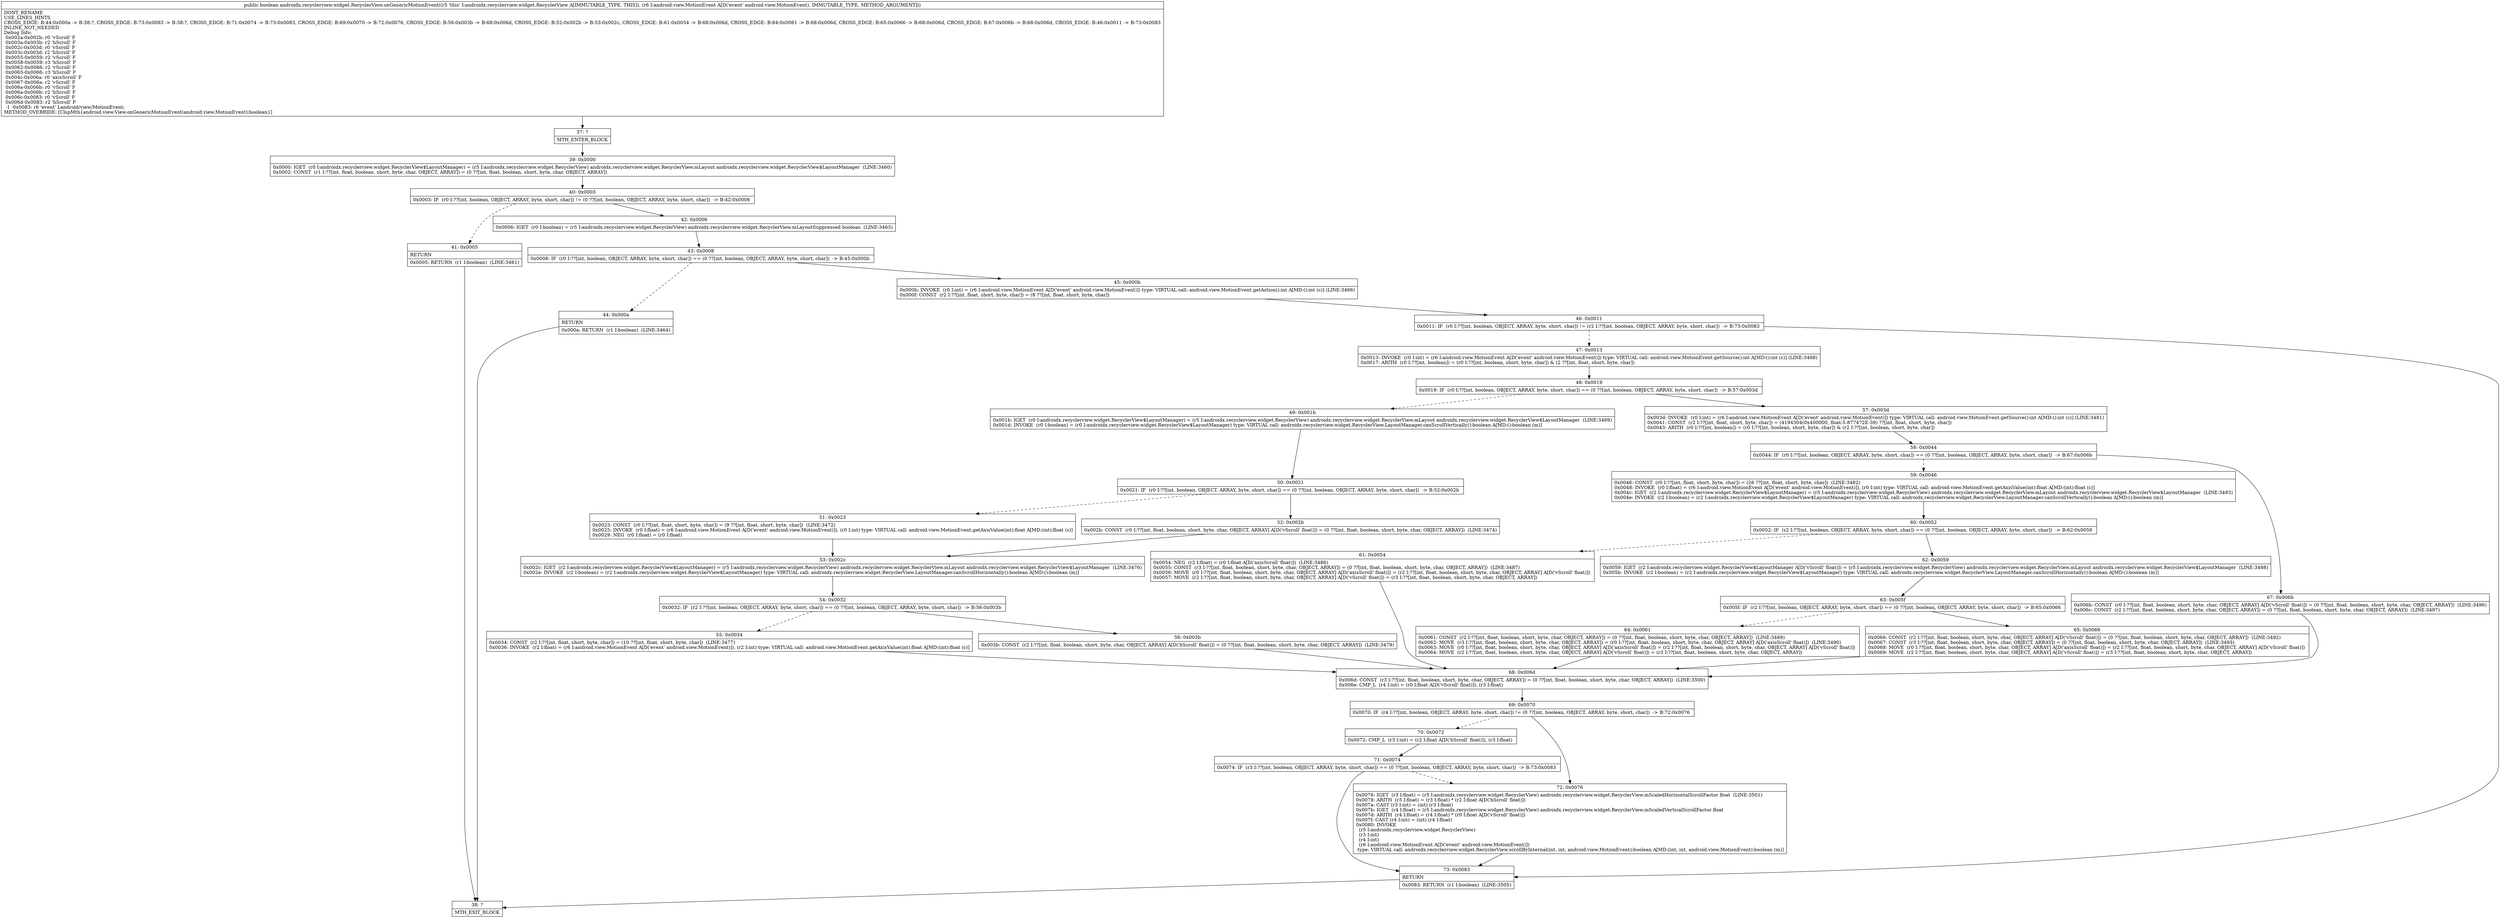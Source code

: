 digraph "CFG forandroidx.recyclerview.widget.RecyclerView.onGenericMotionEvent(Landroid\/view\/MotionEvent;)Z" {
Node_37 [shape=record,label="{37\:\ ?|MTH_ENTER_BLOCK\l}"];
Node_39 [shape=record,label="{39\:\ 0x0000|0x0000: IGET  (r0 I:androidx.recyclerview.widget.RecyclerView$LayoutManager) = (r5 I:androidx.recyclerview.widget.RecyclerView) androidx.recyclerview.widget.RecyclerView.mLayout androidx.recyclerview.widget.RecyclerView$LayoutManager  (LINE:3460)\l0x0002: CONST  (r1 I:??[int, float, boolean, short, byte, char, OBJECT, ARRAY]) = (0 ??[int, float, boolean, short, byte, char, OBJECT, ARRAY]) \l}"];
Node_40 [shape=record,label="{40\:\ 0x0003|0x0003: IF  (r0 I:??[int, boolean, OBJECT, ARRAY, byte, short, char]) != (0 ??[int, boolean, OBJECT, ARRAY, byte, short, char])  \-\> B:42:0x0006 \l}"];
Node_41 [shape=record,label="{41\:\ 0x0005|RETURN\l|0x0005: RETURN  (r1 I:boolean)  (LINE:3461)\l}"];
Node_38 [shape=record,label="{38\:\ ?|MTH_EXIT_BLOCK\l}"];
Node_42 [shape=record,label="{42\:\ 0x0006|0x0006: IGET  (r0 I:boolean) = (r5 I:androidx.recyclerview.widget.RecyclerView) androidx.recyclerview.widget.RecyclerView.mLayoutSuppressed boolean  (LINE:3463)\l}"];
Node_43 [shape=record,label="{43\:\ 0x0008|0x0008: IF  (r0 I:??[int, boolean, OBJECT, ARRAY, byte, short, char]) == (0 ??[int, boolean, OBJECT, ARRAY, byte, short, char])  \-\> B:45:0x000b \l}"];
Node_44 [shape=record,label="{44\:\ 0x000a|RETURN\l|0x000a: RETURN  (r1 I:boolean)  (LINE:3464)\l}"];
Node_45 [shape=record,label="{45\:\ 0x000b|0x000b: INVOKE  (r0 I:int) = (r6 I:android.view.MotionEvent A[D('event' android.view.MotionEvent)]) type: VIRTUAL call: android.view.MotionEvent.getAction():int A[MD:():int (c)] (LINE:3466)\l0x000f: CONST  (r2 I:??[int, float, short, byte, char]) = (8 ??[int, float, short, byte, char]) \l}"];
Node_46 [shape=record,label="{46\:\ 0x0011|0x0011: IF  (r0 I:??[int, boolean, OBJECT, ARRAY, byte, short, char]) != (r2 I:??[int, boolean, OBJECT, ARRAY, byte, short, char])  \-\> B:73:0x0083 \l}"];
Node_47 [shape=record,label="{47\:\ 0x0013|0x0013: INVOKE  (r0 I:int) = (r6 I:android.view.MotionEvent A[D('event' android.view.MotionEvent)]) type: VIRTUAL call: android.view.MotionEvent.getSource():int A[MD:():int (c)] (LINE:3468)\l0x0017: ARITH  (r0 I:??[int, boolean]) = (r0 I:??[int, boolean, short, byte, char]) & (2 ??[int, float, short, byte, char]) \l}"];
Node_48 [shape=record,label="{48\:\ 0x0019|0x0019: IF  (r0 I:??[int, boolean, OBJECT, ARRAY, byte, short, char]) == (0 ??[int, boolean, OBJECT, ARRAY, byte, short, char])  \-\> B:57:0x003d \l}"];
Node_49 [shape=record,label="{49\:\ 0x001b|0x001b: IGET  (r0 I:androidx.recyclerview.widget.RecyclerView$LayoutManager) = (r5 I:androidx.recyclerview.widget.RecyclerView) androidx.recyclerview.widget.RecyclerView.mLayout androidx.recyclerview.widget.RecyclerView$LayoutManager  (LINE:3469)\l0x001d: INVOKE  (r0 I:boolean) = (r0 I:androidx.recyclerview.widget.RecyclerView$LayoutManager) type: VIRTUAL call: androidx.recyclerview.widget.RecyclerView.LayoutManager.canScrollVertically():boolean A[MD:():boolean (m)]\l}"];
Node_50 [shape=record,label="{50\:\ 0x0021|0x0021: IF  (r0 I:??[int, boolean, OBJECT, ARRAY, byte, short, char]) == (0 ??[int, boolean, OBJECT, ARRAY, byte, short, char])  \-\> B:52:0x002b \l}"];
Node_51 [shape=record,label="{51\:\ 0x0023|0x0023: CONST  (r0 I:??[int, float, short, byte, char]) = (9 ??[int, float, short, byte, char])  (LINE:3472)\l0x0025: INVOKE  (r0 I:float) = (r6 I:android.view.MotionEvent A[D('event' android.view.MotionEvent)]), (r0 I:int) type: VIRTUAL call: android.view.MotionEvent.getAxisValue(int):float A[MD:(int):float (c)]\l0x0029: NEG  (r0 I:float) = (r0 I:float) \l}"];
Node_53 [shape=record,label="{53\:\ 0x002c|0x002c: IGET  (r2 I:androidx.recyclerview.widget.RecyclerView$LayoutManager) = (r5 I:androidx.recyclerview.widget.RecyclerView) androidx.recyclerview.widget.RecyclerView.mLayout androidx.recyclerview.widget.RecyclerView$LayoutManager  (LINE:3476)\l0x002e: INVOKE  (r2 I:boolean) = (r2 I:androidx.recyclerview.widget.RecyclerView$LayoutManager) type: VIRTUAL call: androidx.recyclerview.widget.RecyclerView.LayoutManager.canScrollHorizontally():boolean A[MD:():boolean (m)]\l}"];
Node_54 [shape=record,label="{54\:\ 0x0032|0x0032: IF  (r2 I:??[int, boolean, OBJECT, ARRAY, byte, short, char]) == (0 ??[int, boolean, OBJECT, ARRAY, byte, short, char])  \-\> B:56:0x003b \l}"];
Node_55 [shape=record,label="{55\:\ 0x0034|0x0034: CONST  (r2 I:??[int, float, short, byte, char]) = (10 ??[int, float, short, byte, char])  (LINE:3477)\l0x0036: INVOKE  (r2 I:float) = (r6 I:android.view.MotionEvent A[D('event' android.view.MotionEvent)]), (r2 I:int) type: VIRTUAL call: android.view.MotionEvent.getAxisValue(int):float A[MD:(int):float (c)]\l}"];
Node_68 [shape=record,label="{68\:\ 0x006d|0x006d: CONST  (r3 I:??[int, float, boolean, short, byte, char, OBJECT, ARRAY]) = (0 ??[int, float, boolean, short, byte, char, OBJECT, ARRAY])  (LINE:3500)\l0x006e: CMP_L  (r4 I:int) = (r0 I:float A[D('vScroll' float)]), (r3 I:float) \l}"];
Node_69 [shape=record,label="{69\:\ 0x0070|0x0070: IF  (r4 I:??[int, boolean, OBJECT, ARRAY, byte, short, char]) != (0 ??[int, boolean, OBJECT, ARRAY, byte, short, char])  \-\> B:72:0x0076 \l}"];
Node_70 [shape=record,label="{70\:\ 0x0072|0x0072: CMP_L  (r3 I:int) = (r2 I:float A[D('hScroll' float)]), (r3 I:float) \l}"];
Node_71 [shape=record,label="{71\:\ 0x0074|0x0074: IF  (r3 I:??[int, boolean, OBJECT, ARRAY, byte, short, char]) == (0 ??[int, boolean, OBJECT, ARRAY, byte, short, char])  \-\> B:73:0x0083 \l}"];
Node_72 [shape=record,label="{72\:\ 0x0076|0x0076: IGET  (r3 I:float) = (r5 I:androidx.recyclerview.widget.RecyclerView) androidx.recyclerview.widget.RecyclerView.mScaledHorizontalScrollFactor float  (LINE:3501)\l0x0078: ARITH  (r3 I:float) = (r3 I:float) * (r2 I:float A[D('hScroll' float)]) \l0x007a: CAST (r3 I:int) = (int) (r3 I:float) \l0x007b: IGET  (r4 I:float) = (r5 I:androidx.recyclerview.widget.RecyclerView) androidx.recyclerview.widget.RecyclerView.mScaledVerticalScrollFactor float \l0x007d: ARITH  (r4 I:float) = (r4 I:float) * (r0 I:float A[D('vScroll' float)]) \l0x007f: CAST (r4 I:int) = (int) (r4 I:float) \l0x0080: INVOKE  \l  (r5 I:androidx.recyclerview.widget.RecyclerView)\l  (r3 I:int)\l  (r4 I:int)\l  (r6 I:android.view.MotionEvent A[D('event' android.view.MotionEvent)])\l type: VIRTUAL call: androidx.recyclerview.widget.RecyclerView.scrollByInternal(int, int, android.view.MotionEvent):boolean A[MD:(int, int, android.view.MotionEvent):boolean (m)]\l}"];
Node_56 [shape=record,label="{56\:\ 0x003b|0x003b: CONST  (r2 I:??[int, float, boolean, short, byte, char, OBJECT, ARRAY] A[D('hScroll' float)]) = (0 ??[int, float, boolean, short, byte, char, OBJECT, ARRAY])  (LINE:3479)\l}"];
Node_52 [shape=record,label="{52\:\ 0x002b|0x002b: CONST  (r0 I:??[int, float, boolean, short, byte, char, OBJECT, ARRAY] A[D('vScroll' float)]) = (0 ??[int, float, boolean, short, byte, char, OBJECT, ARRAY])  (LINE:3474)\l}"];
Node_57 [shape=record,label="{57\:\ 0x003d|0x003d: INVOKE  (r0 I:int) = (r6 I:android.view.MotionEvent A[D('event' android.view.MotionEvent)]) type: VIRTUAL call: android.view.MotionEvent.getSource():int A[MD:():int (c)] (LINE:3481)\l0x0041: CONST  (r2 I:??[int, float, short, byte, char]) = (4194304(0x400000, float:5.877472E\-39) ??[int, float, short, byte, char]) \l0x0043: ARITH  (r0 I:??[int, boolean]) = (r0 I:??[int, boolean, short, byte, char]) & (r2 I:??[int, boolean, short, byte, char]) \l}"];
Node_58 [shape=record,label="{58\:\ 0x0044|0x0044: IF  (r0 I:??[int, boolean, OBJECT, ARRAY, byte, short, char]) == (0 ??[int, boolean, OBJECT, ARRAY, byte, short, char])  \-\> B:67:0x006b \l}"];
Node_59 [shape=record,label="{59\:\ 0x0046|0x0046: CONST  (r0 I:??[int, float, short, byte, char]) = (26 ??[int, float, short, byte, char])  (LINE:3482)\l0x0048: INVOKE  (r0 I:float) = (r6 I:android.view.MotionEvent A[D('event' android.view.MotionEvent)]), (r0 I:int) type: VIRTUAL call: android.view.MotionEvent.getAxisValue(int):float A[MD:(int):float (c)]\l0x004c: IGET  (r2 I:androidx.recyclerview.widget.RecyclerView$LayoutManager) = (r5 I:androidx.recyclerview.widget.RecyclerView) androidx.recyclerview.widget.RecyclerView.mLayout androidx.recyclerview.widget.RecyclerView$LayoutManager  (LINE:3483)\l0x004e: INVOKE  (r2 I:boolean) = (r2 I:androidx.recyclerview.widget.RecyclerView$LayoutManager) type: VIRTUAL call: androidx.recyclerview.widget.RecyclerView.LayoutManager.canScrollVertically():boolean A[MD:():boolean (m)]\l}"];
Node_60 [shape=record,label="{60\:\ 0x0052|0x0052: IF  (r2 I:??[int, boolean, OBJECT, ARRAY, byte, short, char]) == (0 ??[int, boolean, OBJECT, ARRAY, byte, short, char])  \-\> B:62:0x0059 \l}"];
Node_61 [shape=record,label="{61\:\ 0x0054|0x0054: NEG  (r2 I:float) = (r0 I:float A[D('axisScroll' float)])  (LINE:3486)\l0x0055: CONST  (r3 I:??[int, float, boolean, short, byte, char, OBJECT, ARRAY]) = (0 ??[int, float, boolean, short, byte, char, OBJECT, ARRAY])  (LINE:3487)\l0x0056: MOVE  (r0 I:??[int, float, boolean, short, byte, char, OBJECT, ARRAY] A[D('axisScroll' float)]) = (r2 I:??[int, float, boolean, short, byte, char, OBJECT, ARRAY] A[D('vScroll' float)]) \l0x0057: MOVE  (r2 I:??[int, float, boolean, short, byte, char, OBJECT, ARRAY] A[D('vScroll' float)]) = (r3 I:??[int, float, boolean, short, byte, char, OBJECT, ARRAY]) \l}"];
Node_62 [shape=record,label="{62\:\ 0x0059|0x0059: IGET  (r2 I:androidx.recyclerview.widget.RecyclerView$LayoutManager A[D('vScroll' float)]) = (r5 I:androidx.recyclerview.widget.RecyclerView) androidx.recyclerview.widget.RecyclerView.mLayout androidx.recyclerview.widget.RecyclerView$LayoutManager  (LINE:3488)\l0x005b: INVOKE  (r2 I:boolean) = (r2 I:androidx.recyclerview.widget.RecyclerView$LayoutManager) type: VIRTUAL call: androidx.recyclerview.widget.RecyclerView.LayoutManager.canScrollHorizontally():boolean A[MD:():boolean (m)]\l}"];
Node_63 [shape=record,label="{63\:\ 0x005f|0x005f: IF  (r2 I:??[int, boolean, OBJECT, ARRAY, byte, short, char]) == (0 ??[int, boolean, OBJECT, ARRAY, byte, short, char])  \-\> B:65:0x0066 \l}"];
Node_64 [shape=record,label="{64\:\ 0x0061|0x0061: CONST  (r2 I:??[int, float, boolean, short, byte, char, OBJECT, ARRAY]) = (0 ??[int, float, boolean, short, byte, char, OBJECT, ARRAY])  (LINE:3489)\l0x0062: MOVE  (r3 I:??[int, float, boolean, short, byte, char, OBJECT, ARRAY]) = (r0 I:??[int, float, boolean, short, byte, char, OBJECT, ARRAY] A[D('axisScroll' float)])  (LINE:3490)\l0x0063: MOVE  (r0 I:??[int, float, boolean, short, byte, char, OBJECT, ARRAY] A[D('axisScroll' float)]) = (r2 I:??[int, float, boolean, short, byte, char, OBJECT, ARRAY] A[D('vScroll' float)]) \l0x0064: MOVE  (r2 I:??[int, float, boolean, short, byte, char, OBJECT, ARRAY] A[D('vScroll' float)]) = (r3 I:??[int, float, boolean, short, byte, char, OBJECT, ARRAY]) \l}"];
Node_65 [shape=record,label="{65\:\ 0x0066|0x0066: CONST  (r2 I:??[int, float, boolean, short, byte, char, OBJECT, ARRAY] A[D('vScroll' float)]) = (0 ??[int, float, boolean, short, byte, char, OBJECT, ARRAY])  (LINE:3492)\l0x0067: CONST  (r3 I:??[int, float, boolean, short, byte, char, OBJECT, ARRAY]) = (0 ??[int, float, boolean, short, byte, char, OBJECT, ARRAY])  (LINE:3493)\l0x0068: MOVE  (r0 I:??[int, float, boolean, short, byte, char, OBJECT, ARRAY] A[D('axisScroll' float)]) = (r2 I:??[int, float, boolean, short, byte, char, OBJECT, ARRAY] A[D('vScroll' float)]) \l0x0069: MOVE  (r2 I:??[int, float, boolean, short, byte, char, OBJECT, ARRAY] A[D('vScroll' float)]) = (r3 I:??[int, float, boolean, short, byte, char, OBJECT, ARRAY]) \l}"];
Node_67 [shape=record,label="{67\:\ 0x006b|0x006b: CONST  (r0 I:??[int, float, boolean, short, byte, char, OBJECT, ARRAY] A[D('vScroll' float)]) = (0 ??[int, float, boolean, short, byte, char, OBJECT, ARRAY])  (LINE:3496)\l0x006c: CONST  (r2 I:??[int, float, boolean, short, byte, char, OBJECT, ARRAY]) = (0 ??[int, float, boolean, short, byte, char, OBJECT, ARRAY])  (LINE:3497)\l}"];
Node_73 [shape=record,label="{73\:\ 0x0083|RETURN\l|0x0083: RETURN  (r1 I:boolean)  (LINE:3505)\l}"];
MethodNode[shape=record,label="{public boolean androidx.recyclerview.widget.RecyclerView.onGenericMotionEvent((r5 'this' I:androidx.recyclerview.widget.RecyclerView A[IMMUTABLE_TYPE, THIS]), (r6 I:android.view.MotionEvent A[D('event' android.view.MotionEvent), IMMUTABLE_TYPE, METHOD_ARGUMENT]))  | DONT_RENAME\lUSE_LINES_HINTS\lCROSS_EDGE: B:44:0x000a \-\> B:38:?, CROSS_EDGE: B:73:0x0083 \-\> B:38:?, CROSS_EDGE: B:71:0x0074 \-\> B:73:0x0083, CROSS_EDGE: B:69:0x0070 \-\> B:72:0x0076, CROSS_EDGE: B:56:0x003b \-\> B:68:0x006d, CROSS_EDGE: B:52:0x002b \-\> B:53:0x002c, CROSS_EDGE: B:61:0x0054 \-\> B:68:0x006d, CROSS_EDGE: B:64:0x0061 \-\> B:68:0x006d, CROSS_EDGE: B:65:0x0066 \-\> B:68:0x006d, CROSS_EDGE: B:67:0x006b \-\> B:68:0x006d, CROSS_EDGE: B:46:0x0011 \-\> B:73:0x0083\lINLINE_NOT_NEEDED\lDebug Info:\l  0x002a\-0x002b: r0 'vScroll' F\l  0x003a\-0x003b: r2 'hScroll' F\l  0x002c\-0x003d: r0 'vScroll' F\l  0x003c\-0x003d: r2 'hScroll' F\l  0x0055\-0x0059: r2 'vScroll' F\l  0x0058\-0x0059: r3 'hScroll' F\l  0x0062\-0x0066: r2 'vScroll' F\l  0x0065\-0x0066: r3 'hScroll' F\l  0x004c\-0x006a: r0 'axisScroll' F\l  0x0067\-0x006a: r2 'vScroll' F\l  0x006a\-0x006b: r0 'vScroll' F\l  0x006a\-0x006b: r2 'hScroll' F\l  0x006c\-0x0083: r0 'vScroll' F\l  0x006d\-0x0083: r2 'hScroll' F\l  \-1 \-0x0083: r6 'event' Landroid\/view\/MotionEvent;\lMETHOD_OVERRIDE: [ClspMth\{android.view.View.onGenericMotionEvent(android.view.MotionEvent):boolean\}]\l}"];
MethodNode -> Node_37;Node_37 -> Node_39;
Node_39 -> Node_40;
Node_40 -> Node_41[style=dashed];
Node_40 -> Node_42;
Node_41 -> Node_38;
Node_42 -> Node_43;
Node_43 -> Node_44[style=dashed];
Node_43 -> Node_45;
Node_44 -> Node_38;
Node_45 -> Node_46;
Node_46 -> Node_47[style=dashed];
Node_46 -> Node_73;
Node_47 -> Node_48;
Node_48 -> Node_49[style=dashed];
Node_48 -> Node_57;
Node_49 -> Node_50;
Node_50 -> Node_51[style=dashed];
Node_50 -> Node_52;
Node_51 -> Node_53;
Node_53 -> Node_54;
Node_54 -> Node_55[style=dashed];
Node_54 -> Node_56;
Node_55 -> Node_68;
Node_68 -> Node_69;
Node_69 -> Node_70[style=dashed];
Node_69 -> Node_72;
Node_70 -> Node_71;
Node_71 -> Node_72[style=dashed];
Node_71 -> Node_73;
Node_72 -> Node_73;
Node_56 -> Node_68;
Node_52 -> Node_53;
Node_57 -> Node_58;
Node_58 -> Node_59[style=dashed];
Node_58 -> Node_67;
Node_59 -> Node_60;
Node_60 -> Node_61[style=dashed];
Node_60 -> Node_62;
Node_61 -> Node_68;
Node_62 -> Node_63;
Node_63 -> Node_64[style=dashed];
Node_63 -> Node_65;
Node_64 -> Node_68;
Node_65 -> Node_68;
Node_67 -> Node_68;
Node_73 -> Node_38;
}

